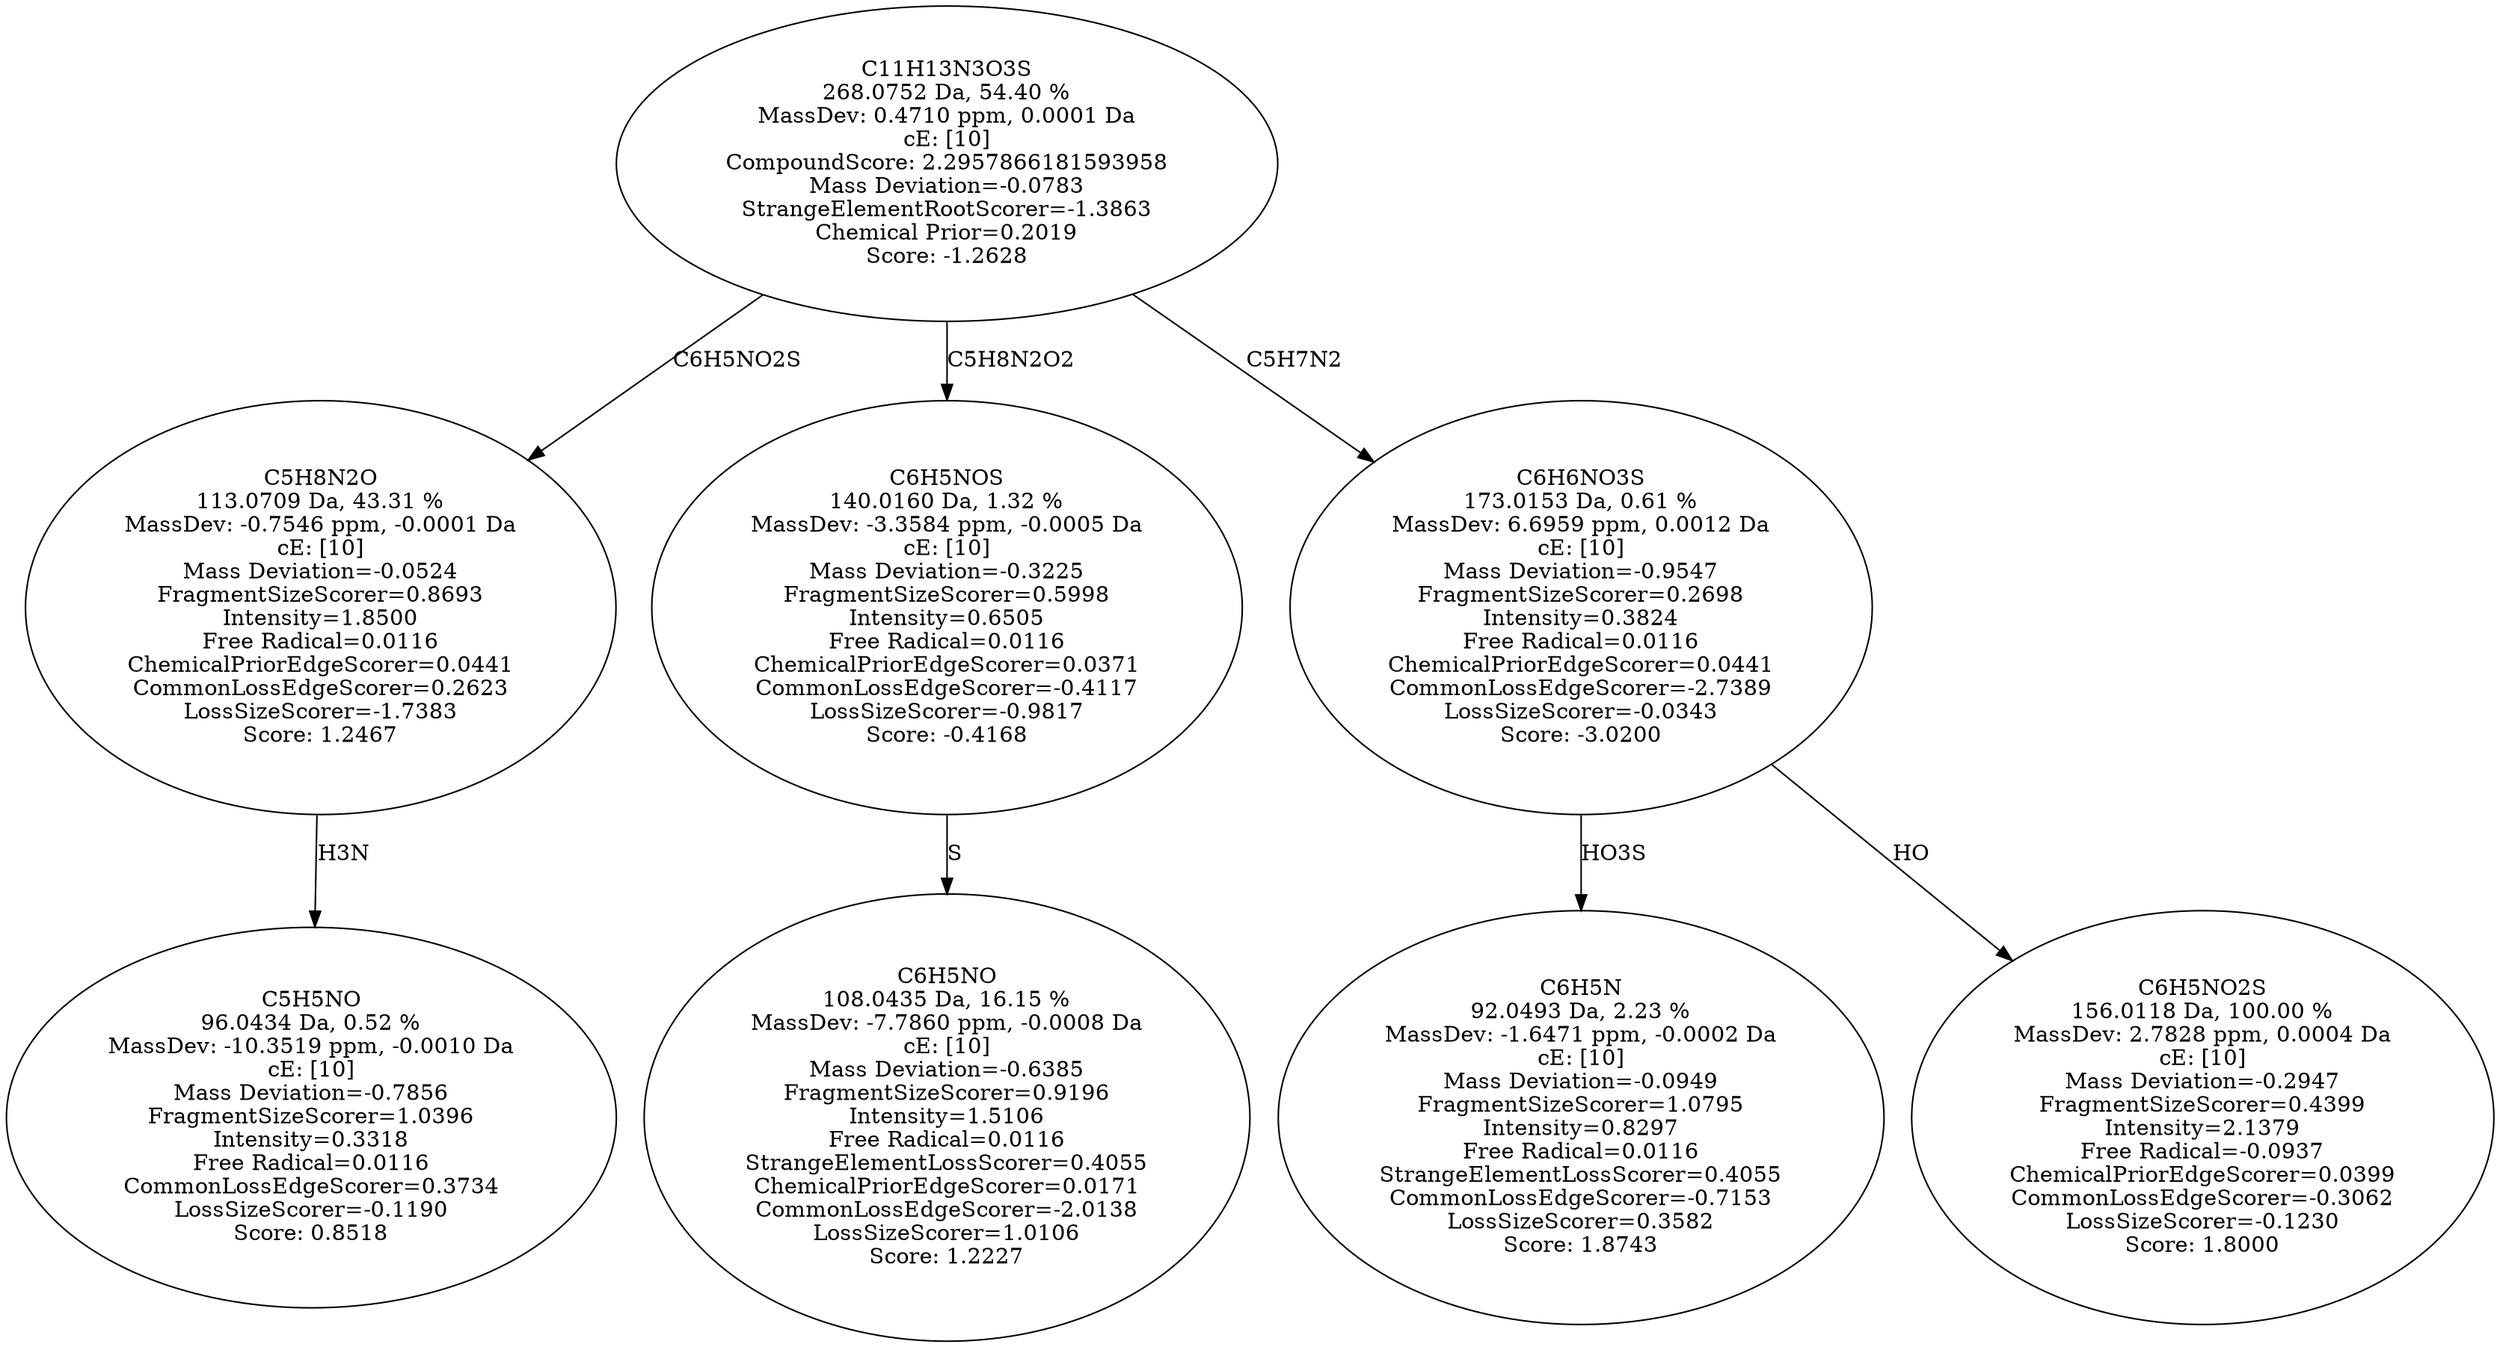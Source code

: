 strict digraph {
v1 [label="C5H5NO\n96.0434 Da, 0.52 %\nMassDev: -10.3519 ppm, -0.0010 Da\ncE: [10]\nMass Deviation=-0.7856\nFragmentSizeScorer=1.0396\nIntensity=0.3318\nFree Radical=0.0116\nCommonLossEdgeScorer=0.3734\nLossSizeScorer=-0.1190\nScore: 0.8518"];
v2 [label="C5H8N2O\n113.0709 Da, 43.31 %\nMassDev: -0.7546 ppm, -0.0001 Da\ncE: [10]\nMass Deviation=-0.0524\nFragmentSizeScorer=0.8693\nIntensity=1.8500\nFree Radical=0.0116\nChemicalPriorEdgeScorer=0.0441\nCommonLossEdgeScorer=0.2623\nLossSizeScorer=-1.7383\nScore: 1.2467"];
v3 [label="C6H5NO\n108.0435 Da, 16.15 %\nMassDev: -7.7860 ppm, -0.0008 Da\ncE: [10]\nMass Deviation=-0.6385\nFragmentSizeScorer=0.9196\nIntensity=1.5106\nFree Radical=0.0116\nStrangeElementLossScorer=0.4055\nChemicalPriorEdgeScorer=0.0171\nCommonLossEdgeScorer=-2.0138\nLossSizeScorer=1.0106\nScore: 1.2227"];
v4 [label="C6H5NOS\n140.0160 Da, 1.32 %\nMassDev: -3.3584 ppm, -0.0005 Da\ncE: [10]\nMass Deviation=-0.3225\nFragmentSizeScorer=0.5998\nIntensity=0.6505\nFree Radical=0.0116\nChemicalPriorEdgeScorer=0.0371\nCommonLossEdgeScorer=-0.4117\nLossSizeScorer=-0.9817\nScore: -0.4168"];
v5 [label="C6H5N\n92.0493 Da, 2.23 %\nMassDev: -1.6471 ppm, -0.0002 Da\ncE: [10]\nMass Deviation=-0.0949\nFragmentSizeScorer=1.0795\nIntensity=0.8297\nFree Radical=0.0116\nStrangeElementLossScorer=0.4055\nCommonLossEdgeScorer=-0.7153\nLossSizeScorer=0.3582\nScore: 1.8743"];
v6 [label="C6H5NO2S\n156.0118 Da, 100.00 %\nMassDev: 2.7828 ppm, 0.0004 Da\ncE: [10]\nMass Deviation=-0.2947\nFragmentSizeScorer=0.4399\nIntensity=2.1379\nFree Radical=-0.0937\nChemicalPriorEdgeScorer=0.0399\nCommonLossEdgeScorer=-0.3062\nLossSizeScorer=-0.1230\nScore: 1.8000"];
v7 [label="C6H6NO3S\n173.0153 Da, 0.61 %\nMassDev: 6.6959 ppm, 0.0012 Da\ncE: [10]\nMass Deviation=-0.9547\nFragmentSizeScorer=0.2698\nIntensity=0.3824\nFree Radical=0.0116\nChemicalPriorEdgeScorer=0.0441\nCommonLossEdgeScorer=-2.7389\nLossSizeScorer=-0.0343\nScore: -3.0200"];
v8 [label="C11H13N3O3S\n268.0752 Da, 54.40 %\nMassDev: 0.4710 ppm, 0.0001 Da\ncE: [10]\nCompoundScore: 2.2957866181593958\nMass Deviation=-0.0783\nStrangeElementRootScorer=-1.3863\nChemical Prior=0.2019\nScore: -1.2628"];
v2 -> v1 [label="H3N"];
v8 -> v2 [label="C6H5NO2S"];
v4 -> v3 [label="S"];
v8 -> v4 [label="C5H8N2O2"];
v7 -> v5 [label="HO3S"];
v7 -> v6 [label="HO"];
v8 -> v7 [label="C5H7N2"];
}